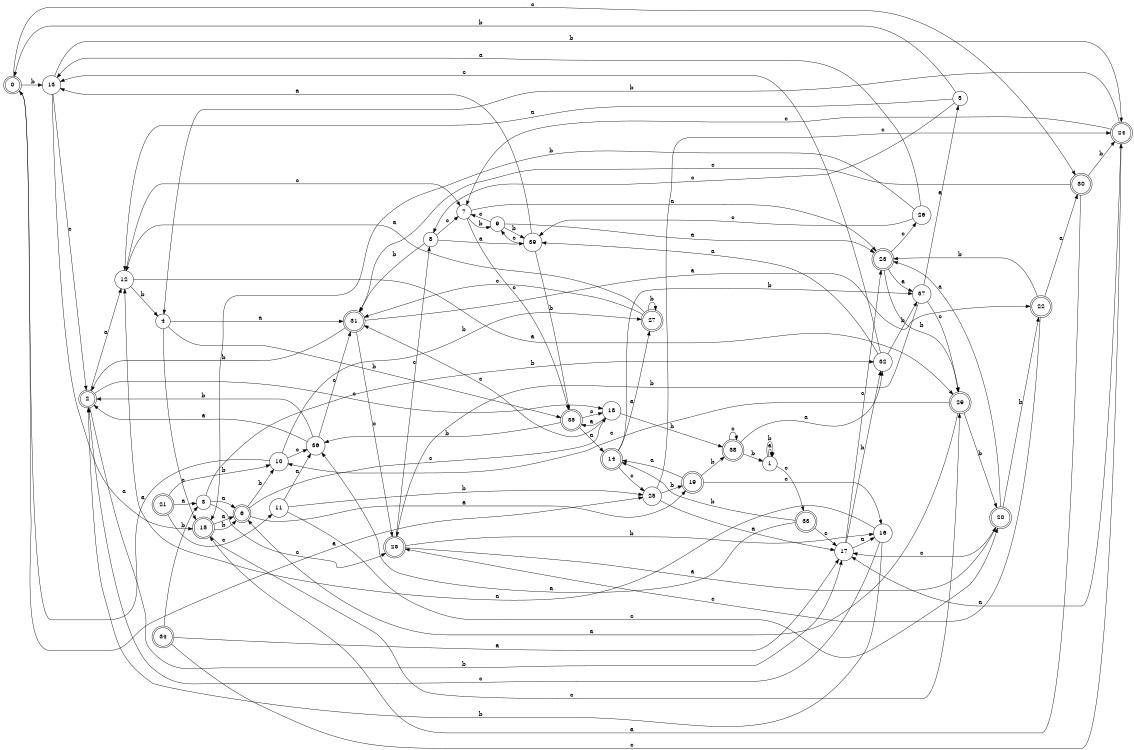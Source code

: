 digraph n32_8 {
__start0 [label="" shape="none"];

rankdir=LR;
size="8,5";

s0 [style="rounded,filled", color="black", fillcolor="white" shape="doublecircle", label="0"];
s1 [style="filled", color="black", fillcolor="white" shape="circle", label="1"];
s2 [style="rounded,filled", color="black", fillcolor="white" shape="doublecircle", label="2"];
s3 [style="filled", color="black", fillcolor="white" shape="circle", label="3"];
s4 [style="filled", color="black", fillcolor="white" shape="circle", label="4"];
s5 [style="filled", color="black", fillcolor="white" shape="circle", label="5"];
s6 [style="rounded,filled", color="black", fillcolor="white" shape="doublecircle", label="6"];
s7 [style="filled", color="black", fillcolor="white" shape="circle", label="7"];
s8 [style="filled", color="black", fillcolor="white" shape="circle", label="8"];
s9 [style="filled", color="black", fillcolor="white" shape="circle", label="9"];
s10 [style="filled", color="black", fillcolor="white" shape="circle", label="10"];
s11 [style="filled", color="black", fillcolor="white" shape="circle", label="11"];
s12 [style="filled", color="black", fillcolor="white" shape="circle", label="12"];
s13 [style="filled", color="black", fillcolor="white" shape="circle", label="13"];
s14 [style="rounded,filled", color="black", fillcolor="white" shape="doublecircle", label="14"];
s15 [style="rounded,filled", color="black", fillcolor="white" shape="doublecircle", label="15"];
s16 [style="filled", color="black", fillcolor="white" shape="circle", label="16"];
s17 [style="filled", color="black", fillcolor="white" shape="circle", label="17"];
s18 [style="filled", color="black", fillcolor="white" shape="circle", label="18"];
s19 [style="rounded,filled", color="black", fillcolor="white" shape="doublecircle", label="19"];
s20 [style="rounded,filled", color="black", fillcolor="white" shape="doublecircle", label="20"];
s21 [style="rounded,filled", color="black", fillcolor="white" shape="doublecircle", label="21"];
s22 [style="rounded,filled", color="black", fillcolor="white" shape="doublecircle", label="22"];
s23 [style="rounded,filled", color="black", fillcolor="white" shape="doublecircle", label="23"];
s24 [style="rounded,filled", color="black", fillcolor="white" shape="doublecircle", label="24"];
s25 [style="filled", color="black", fillcolor="white" shape="circle", label="25"];
s26 [style="filled", color="black", fillcolor="white" shape="circle", label="26"];
s27 [style="rounded,filled", color="black", fillcolor="white" shape="doublecircle", label="27"];
s28 [style="rounded,filled", color="black", fillcolor="white" shape="doublecircle", label="28"];
s29 [style="rounded,filled", color="black", fillcolor="white" shape="doublecircle", label="29"];
s30 [style="rounded,filled", color="black", fillcolor="white" shape="doublecircle", label="30"];
s31 [style="rounded,filled", color="black", fillcolor="white" shape="doublecircle", label="31"];
s32 [style="filled", color="black", fillcolor="white" shape="circle", label="32"];
s33 [style="rounded,filled", color="black", fillcolor="white" shape="doublecircle", label="33"];
s34 [style="rounded,filled", color="black", fillcolor="white" shape="doublecircle", label="34"];
s35 [style="rounded,filled", color="black", fillcolor="white" shape="doublecircle", label="35"];
s36 [style="filled", color="black", fillcolor="white" shape="circle", label="36"];
s37 [style="filled", color="black", fillcolor="white" shape="circle", label="37"];
s38 [style="rounded,filled", color="black", fillcolor="white" shape="doublecircle", label="38"];
s39 [style="filled", color="black", fillcolor="white" shape="circle", label="39"];
s0 -> s25 [label="a"];
s0 -> s13 [label="b"];
s0 -> s30 [label="c"];
s1 -> s1 [label="a"];
s1 -> s1 [label="b"];
s1 -> s33 [label="c"];
s2 -> s12 [label="a"];
s2 -> s17 [label="b"];
s2 -> s18 [label="c"];
s3 -> s6 [label="a"];
s3 -> s32 [label="b"];
s3 -> s28 [label="c"];
s4 -> s31 [label="a"];
s4 -> s35 [label="b"];
s4 -> s15 [label="c"];
s5 -> s12 [label="a"];
s5 -> s0 [label="b"];
s5 -> s8 [label="c"];
s6 -> s19 [label="a"];
s6 -> s10 [label="b"];
s6 -> s18 [label="c"];
s7 -> s23 [label="a"];
s7 -> s9 [label="b"];
s7 -> s35 [label="c"];
s8 -> s39 [label="a"];
s8 -> s31 [label="b"];
s8 -> s7 [label="c"];
s9 -> s23 [label="a"];
s9 -> s39 [label="b"];
s9 -> s7 [label="c"];
s10 -> s0 [label="a"];
s10 -> s27 [label="b"];
s10 -> s36 [label="c"];
s11 -> s36 [label="a"];
s11 -> s25 [label="b"];
s11 -> s20 [label="c"];
s12 -> s29 [label="a"];
s12 -> s4 [label="b"];
s12 -> s7 [label="c"];
s13 -> s15 [label="a"];
s13 -> s24 [label="b"];
s13 -> s2 [label="c"];
s14 -> s27 [label="a"];
s14 -> s37 [label="b"];
s14 -> s25 [label="c"];
s15 -> s6 [label="a"];
s15 -> s6 [label="b"];
s15 -> s29 [label="c"];
s16 -> s12 [label="a"];
s16 -> s2 [label="b"];
s16 -> s2 [label="c"];
s17 -> s16 [label="a"];
s17 -> s32 [label="b"];
s17 -> s23 [label="c"];
s18 -> s35 [label="a"];
s18 -> s38 [label="b"];
s18 -> s31 [label="c"];
s19 -> s14 [label="a"];
s19 -> s38 [label="b"];
s19 -> s16 [label="c"];
s20 -> s23 [label="a"];
s20 -> s22 [label="b"];
s20 -> s17 [label="c"];
s21 -> s3 [label="a"];
s21 -> s10 [label="b"];
s21 -> s11 [label="c"];
s22 -> s30 [label="a"];
s22 -> s23 [label="b"];
s22 -> s28 [label="c"];
s23 -> s37 [label="a"];
s23 -> s29 [label="b"];
s23 -> s26 [label="c"];
s24 -> s17 [label="a"];
s24 -> s4 [label="b"];
s24 -> s7 [label="c"];
s25 -> s17 [label="a"];
s25 -> s19 [label="b"];
s25 -> s24 [label="c"];
s26 -> s13 [label="a"];
s26 -> s15 [label="b"];
s26 -> s39 [label="c"];
s27 -> s12 [label="a"];
s27 -> s27 [label="b"];
s27 -> s31 [label="c"];
s28 -> s20 [label="a"];
s28 -> s16 [label="b"];
s28 -> s8 [label="c"];
s29 -> s6 [label="a"];
s29 -> s20 [label="b"];
s29 -> s10 [label="c"];
s30 -> s15 [label="a"];
s30 -> s24 [label="b"];
s30 -> s31 [label="c"];
s31 -> s22 [label="a"];
s31 -> s2 [label="b"];
s31 -> s28 [label="c"];
s32 -> s39 [label="a"];
s32 -> s37 [label="b"];
s32 -> s13 [label="c"];
s33 -> s36 [label="a"];
s33 -> s14 [label="b"];
s33 -> s17 [label="c"];
s34 -> s17 [label="a"];
s34 -> s3 [label="b"];
s34 -> s24 [label="c"];
s35 -> s14 [label="a"];
s35 -> s36 [label="b"];
s35 -> s18 [label="c"];
s36 -> s2 [label="a"];
s36 -> s2 [label="b"];
s36 -> s31 [label="c"];
s37 -> s5 [label="a"];
s37 -> s28 [label="b"];
s37 -> s29 [label="c"];
s38 -> s32 [label="a"];
s38 -> s1 [label="b"];
s38 -> s38 [label="c"];
s39 -> s13 [label="a"];
s39 -> s35 [label="b"];
s39 -> s9 [label="c"];

}
